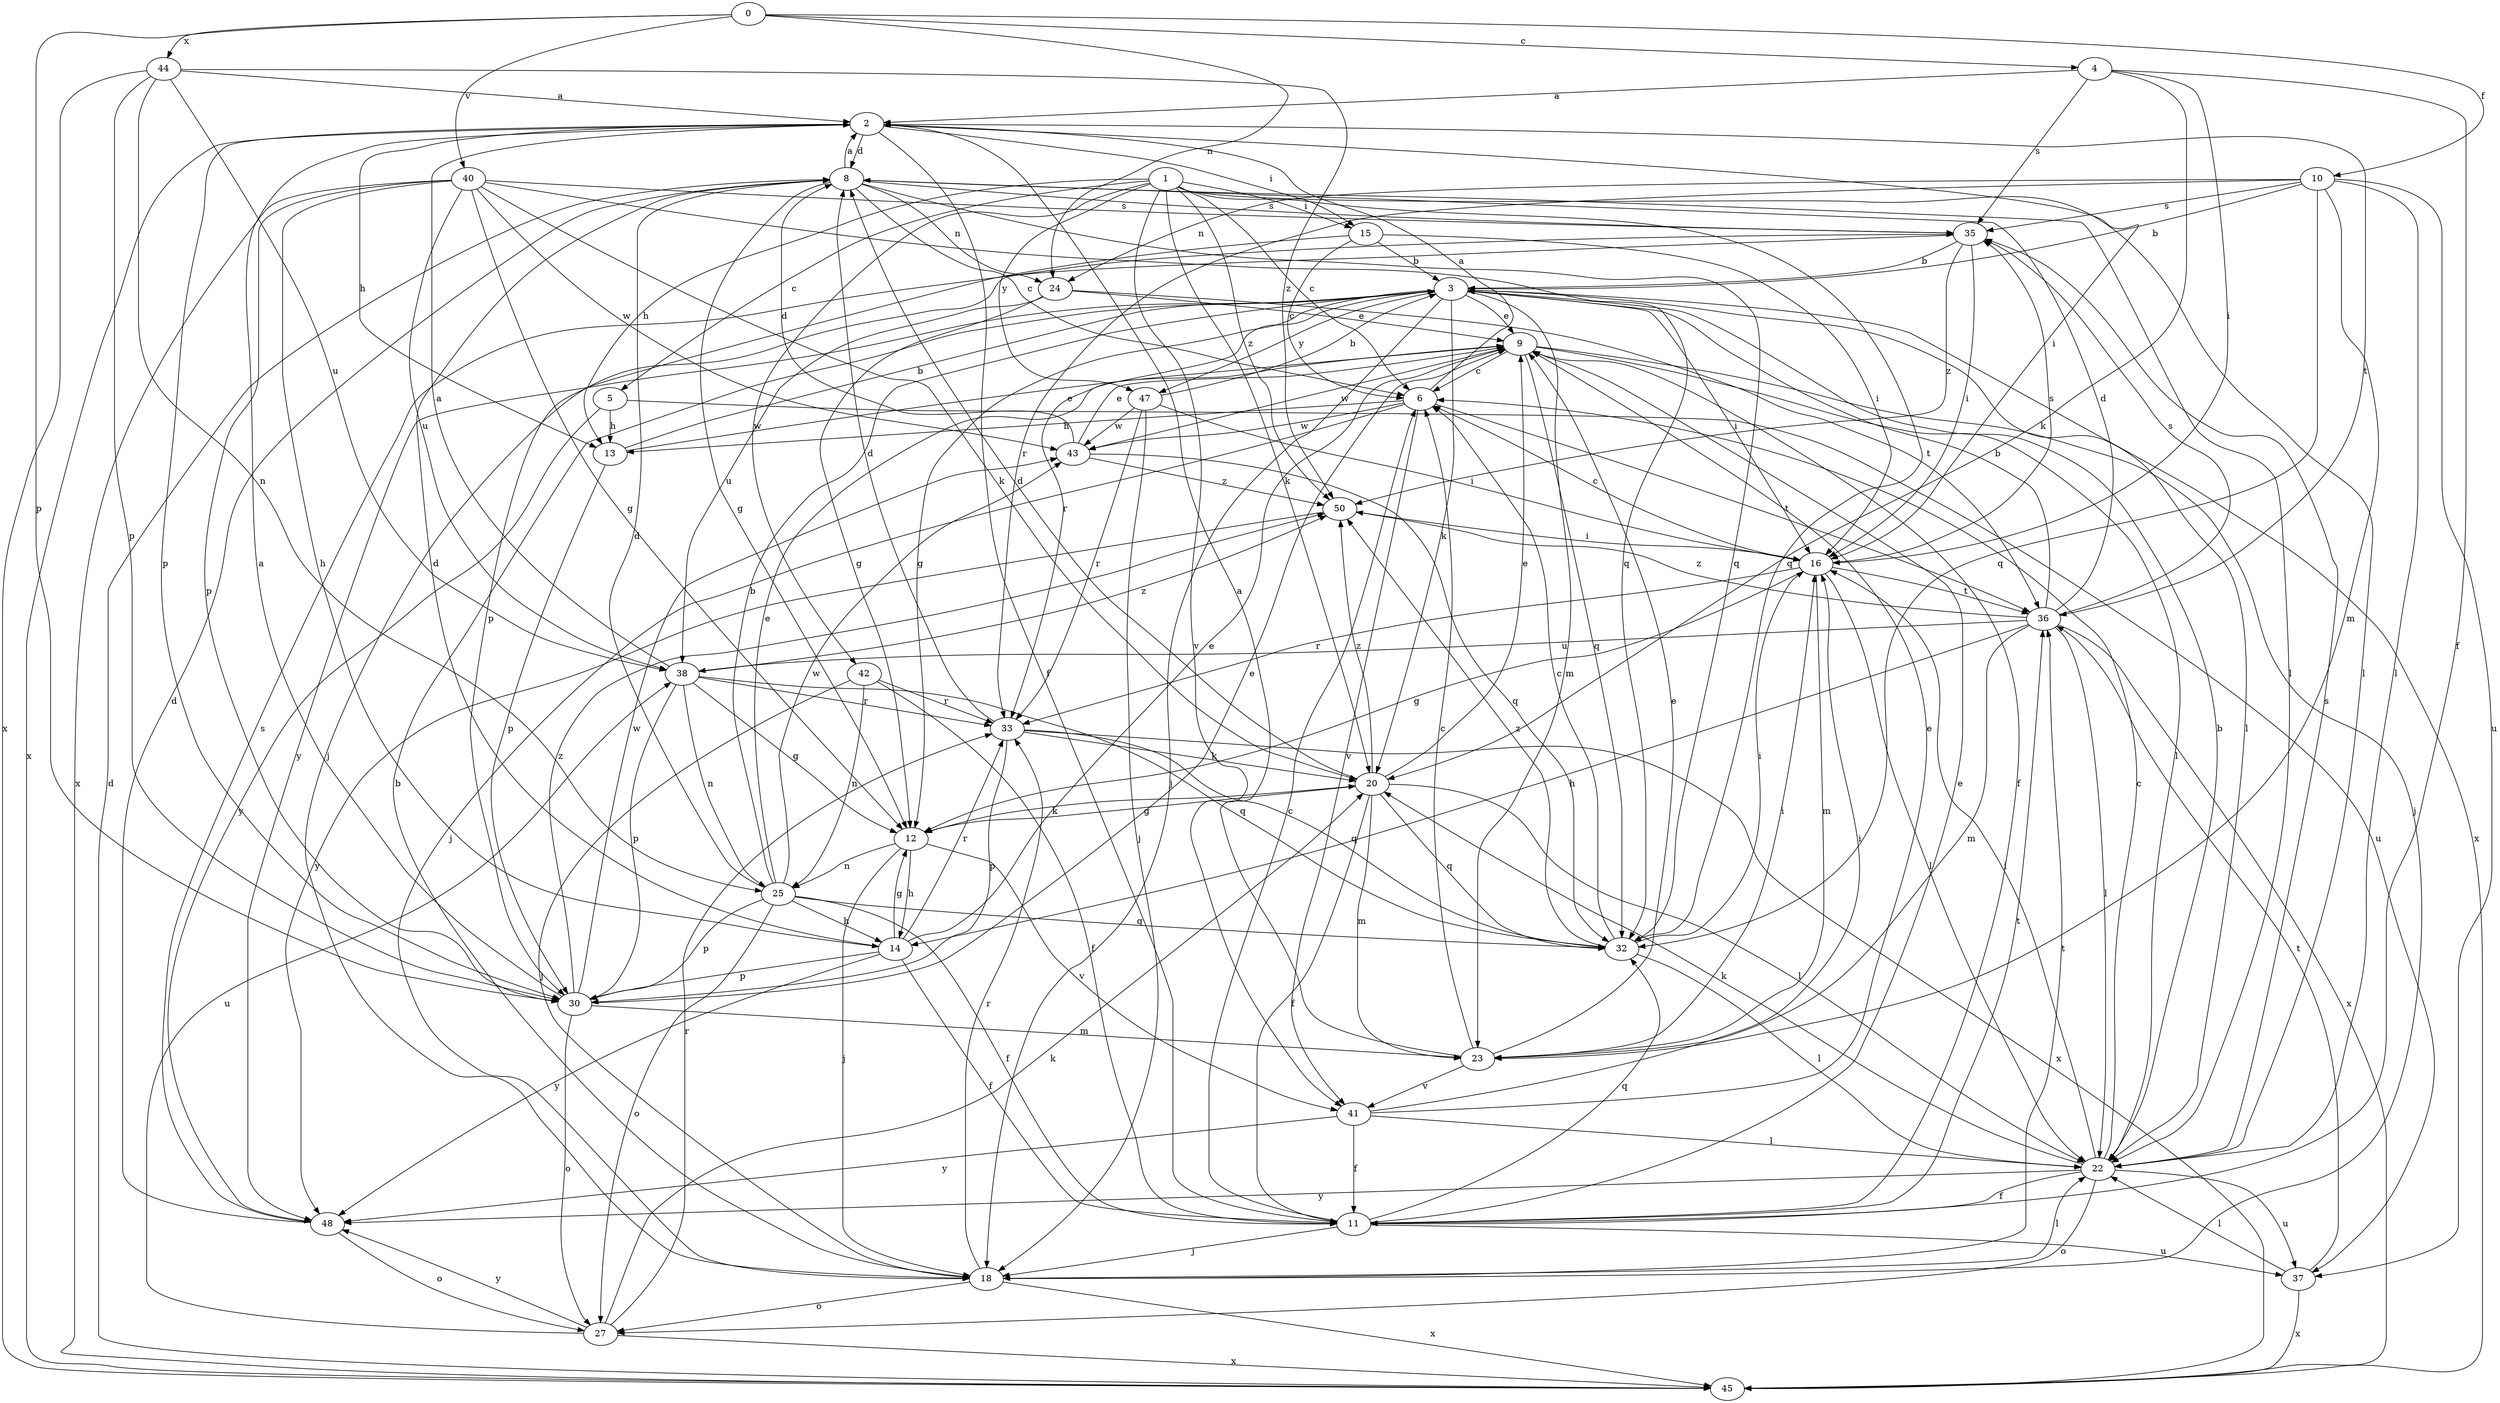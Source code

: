 strict digraph  {
0;
1;
2;
3;
4;
5;
6;
8;
9;
10;
11;
12;
13;
14;
15;
16;
18;
20;
22;
23;
24;
25;
27;
30;
32;
33;
35;
36;
37;
38;
40;
41;
42;
43;
44;
45;
47;
48;
50;
0 -> 4  [label=c];
0 -> 10  [label=f];
0 -> 24  [label=n];
0 -> 30  [label=p];
0 -> 40  [label=v];
0 -> 44  [label=x];
1 -> 5  [label=c];
1 -> 6  [label=c];
1 -> 13  [label=h];
1 -> 15  [label=i];
1 -> 20  [label=k];
1 -> 22  [label=l];
1 -> 32  [label=q];
1 -> 41  [label=v];
1 -> 42  [label=w];
1 -> 47  [label=y];
1 -> 50  [label=z];
2 -> 8  [label=d];
2 -> 11  [label=f];
2 -> 13  [label=h];
2 -> 15  [label=i];
2 -> 16  [label=i];
2 -> 30  [label=p];
2 -> 36  [label=t];
2 -> 45  [label=x];
3 -> 9  [label=e];
3 -> 12  [label=g];
3 -> 16  [label=i];
3 -> 18  [label=j];
3 -> 20  [label=k];
3 -> 22  [label=l];
3 -> 23  [label=m];
3 -> 33  [label=r];
3 -> 45  [label=x];
3 -> 47  [label=y];
3 -> 48  [label=y];
4 -> 2  [label=a];
4 -> 11  [label=f];
4 -> 16  [label=i];
4 -> 20  [label=k];
4 -> 35  [label=s];
5 -> 13  [label=h];
5 -> 37  [label=u];
5 -> 48  [label=y];
6 -> 2  [label=a];
6 -> 13  [label=h];
6 -> 18  [label=j];
6 -> 36  [label=t];
6 -> 41  [label=v];
6 -> 43  [label=w];
8 -> 2  [label=a];
8 -> 6  [label=c];
8 -> 12  [label=g];
8 -> 22  [label=l];
8 -> 24  [label=n];
8 -> 32  [label=q];
8 -> 35  [label=s];
9 -> 6  [label=c];
9 -> 11  [label=f];
9 -> 18  [label=j];
9 -> 22  [label=l];
9 -> 32  [label=q];
9 -> 43  [label=w];
10 -> 3  [label=b];
10 -> 22  [label=l];
10 -> 23  [label=m];
10 -> 24  [label=n];
10 -> 32  [label=q];
10 -> 33  [label=r];
10 -> 35  [label=s];
10 -> 37  [label=u];
11 -> 6  [label=c];
11 -> 9  [label=e];
11 -> 18  [label=j];
11 -> 32  [label=q];
11 -> 36  [label=t];
11 -> 37  [label=u];
12 -> 14  [label=h];
12 -> 18  [label=j];
12 -> 20  [label=k];
12 -> 25  [label=n];
12 -> 41  [label=v];
13 -> 3  [label=b];
13 -> 9  [label=e];
13 -> 30  [label=p];
14 -> 8  [label=d];
14 -> 9  [label=e];
14 -> 11  [label=f];
14 -> 12  [label=g];
14 -> 30  [label=p];
14 -> 33  [label=r];
14 -> 48  [label=y];
15 -> 3  [label=b];
15 -> 6  [label=c];
15 -> 16  [label=i];
15 -> 30  [label=p];
16 -> 6  [label=c];
16 -> 12  [label=g];
16 -> 22  [label=l];
16 -> 23  [label=m];
16 -> 33  [label=r];
16 -> 35  [label=s];
16 -> 36  [label=t];
18 -> 3  [label=b];
18 -> 22  [label=l];
18 -> 27  [label=o];
18 -> 33  [label=r];
18 -> 36  [label=t];
18 -> 45  [label=x];
20 -> 8  [label=d];
20 -> 9  [label=e];
20 -> 11  [label=f];
20 -> 12  [label=g];
20 -> 22  [label=l];
20 -> 23  [label=m];
20 -> 32  [label=q];
20 -> 50  [label=z];
22 -> 3  [label=b];
22 -> 6  [label=c];
22 -> 11  [label=f];
22 -> 16  [label=i];
22 -> 20  [label=k];
22 -> 27  [label=o];
22 -> 35  [label=s];
22 -> 37  [label=u];
22 -> 48  [label=y];
23 -> 2  [label=a];
23 -> 6  [label=c];
23 -> 9  [label=e];
23 -> 16  [label=i];
23 -> 41  [label=v];
24 -> 9  [label=e];
24 -> 12  [label=g];
24 -> 36  [label=t];
24 -> 38  [label=u];
25 -> 3  [label=b];
25 -> 8  [label=d];
25 -> 9  [label=e];
25 -> 11  [label=f];
25 -> 14  [label=h];
25 -> 27  [label=o];
25 -> 30  [label=p];
25 -> 32  [label=q];
25 -> 43  [label=w];
27 -> 20  [label=k];
27 -> 33  [label=r];
27 -> 38  [label=u];
27 -> 45  [label=x];
27 -> 48  [label=y];
30 -> 2  [label=a];
30 -> 9  [label=e];
30 -> 23  [label=m];
30 -> 27  [label=o];
30 -> 43  [label=w];
30 -> 50  [label=z];
32 -> 6  [label=c];
32 -> 16  [label=i];
32 -> 22  [label=l];
32 -> 50  [label=z];
33 -> 8  [label=d];
33 -> 20  [label=k];
33 -> 30  [label=p];
33 -> 32  [label=q];
33 -> 45  [label=x];
35 -> 3  [label=b];
35 -> 16  [label=i];
35 -> 18  [label=j];
35 -> 50  [label=z];
36 -> 3  [label=b];
36 -> 8  [label=d];
36 -> 14  [label=h];
36 -> 22  [label=l];
36 -> 23  [label=m];
36 -> 35  [label=s];
36 -> 38  [label=u];
36 -> 45  [label=x];
36 -> 50  [label=z];
37 -> 22  [label=l];
37 -> 36  [label=t];
37 -> 45  [label=x];
38 -> 2  [label=a];
38 -> 12  [label=g];
38 -> 25  [label=n];
38 -> 30  [label=p];
38 -> 32  [label=q];
38 -> 33  [label=r];
38 -> 50  [label=z];
40 -> 12  [label=g];
40 -> 14  [label=h];
40 -> 20  [label=k];
40 -> 30  [label=p];
40 -> 32  [label=q];
40 -> 35  [label=s];
40 -> 38  [label=u];
40 -> 43  [label=w];
40 -> 45  [label=x];
41 -> 9  [label=e];
41 -> 11  [label=f];
41 -> 16  [label=i];
41 -> 22  [label=l];
41 -> 48  [label=y];
42 -> 11  [label=f];
42 -> 18  [label=j];
42 -> 25  [label=n];
42 -> 33  [label=r];
43 -> 8  [label=d];
43 -> 9  [label=e];
43 -> 32  [label=q];
43 -> 50  [label=z];
44 -> 2  [label=a];
44 -> 25  [label=n];
44 -> 30  [label=p];
44 -> 38  [label=u];
44 -> 45  [label=x];
44 -> 50  [label=z];
45 -> 8  [label=d];
47 -> 3  [label=b];
47 -> 16  [label=i];
47 -> 18  [label=j];
47 -> 33  [label=r];
47 -> 43  [label=w];
48 -> 8  [label=d];
48 -> 27  [label=o];
48 -> 35  [label=s];
50 -> 16  [label=i];
50 -> 48  [label=y];
}
